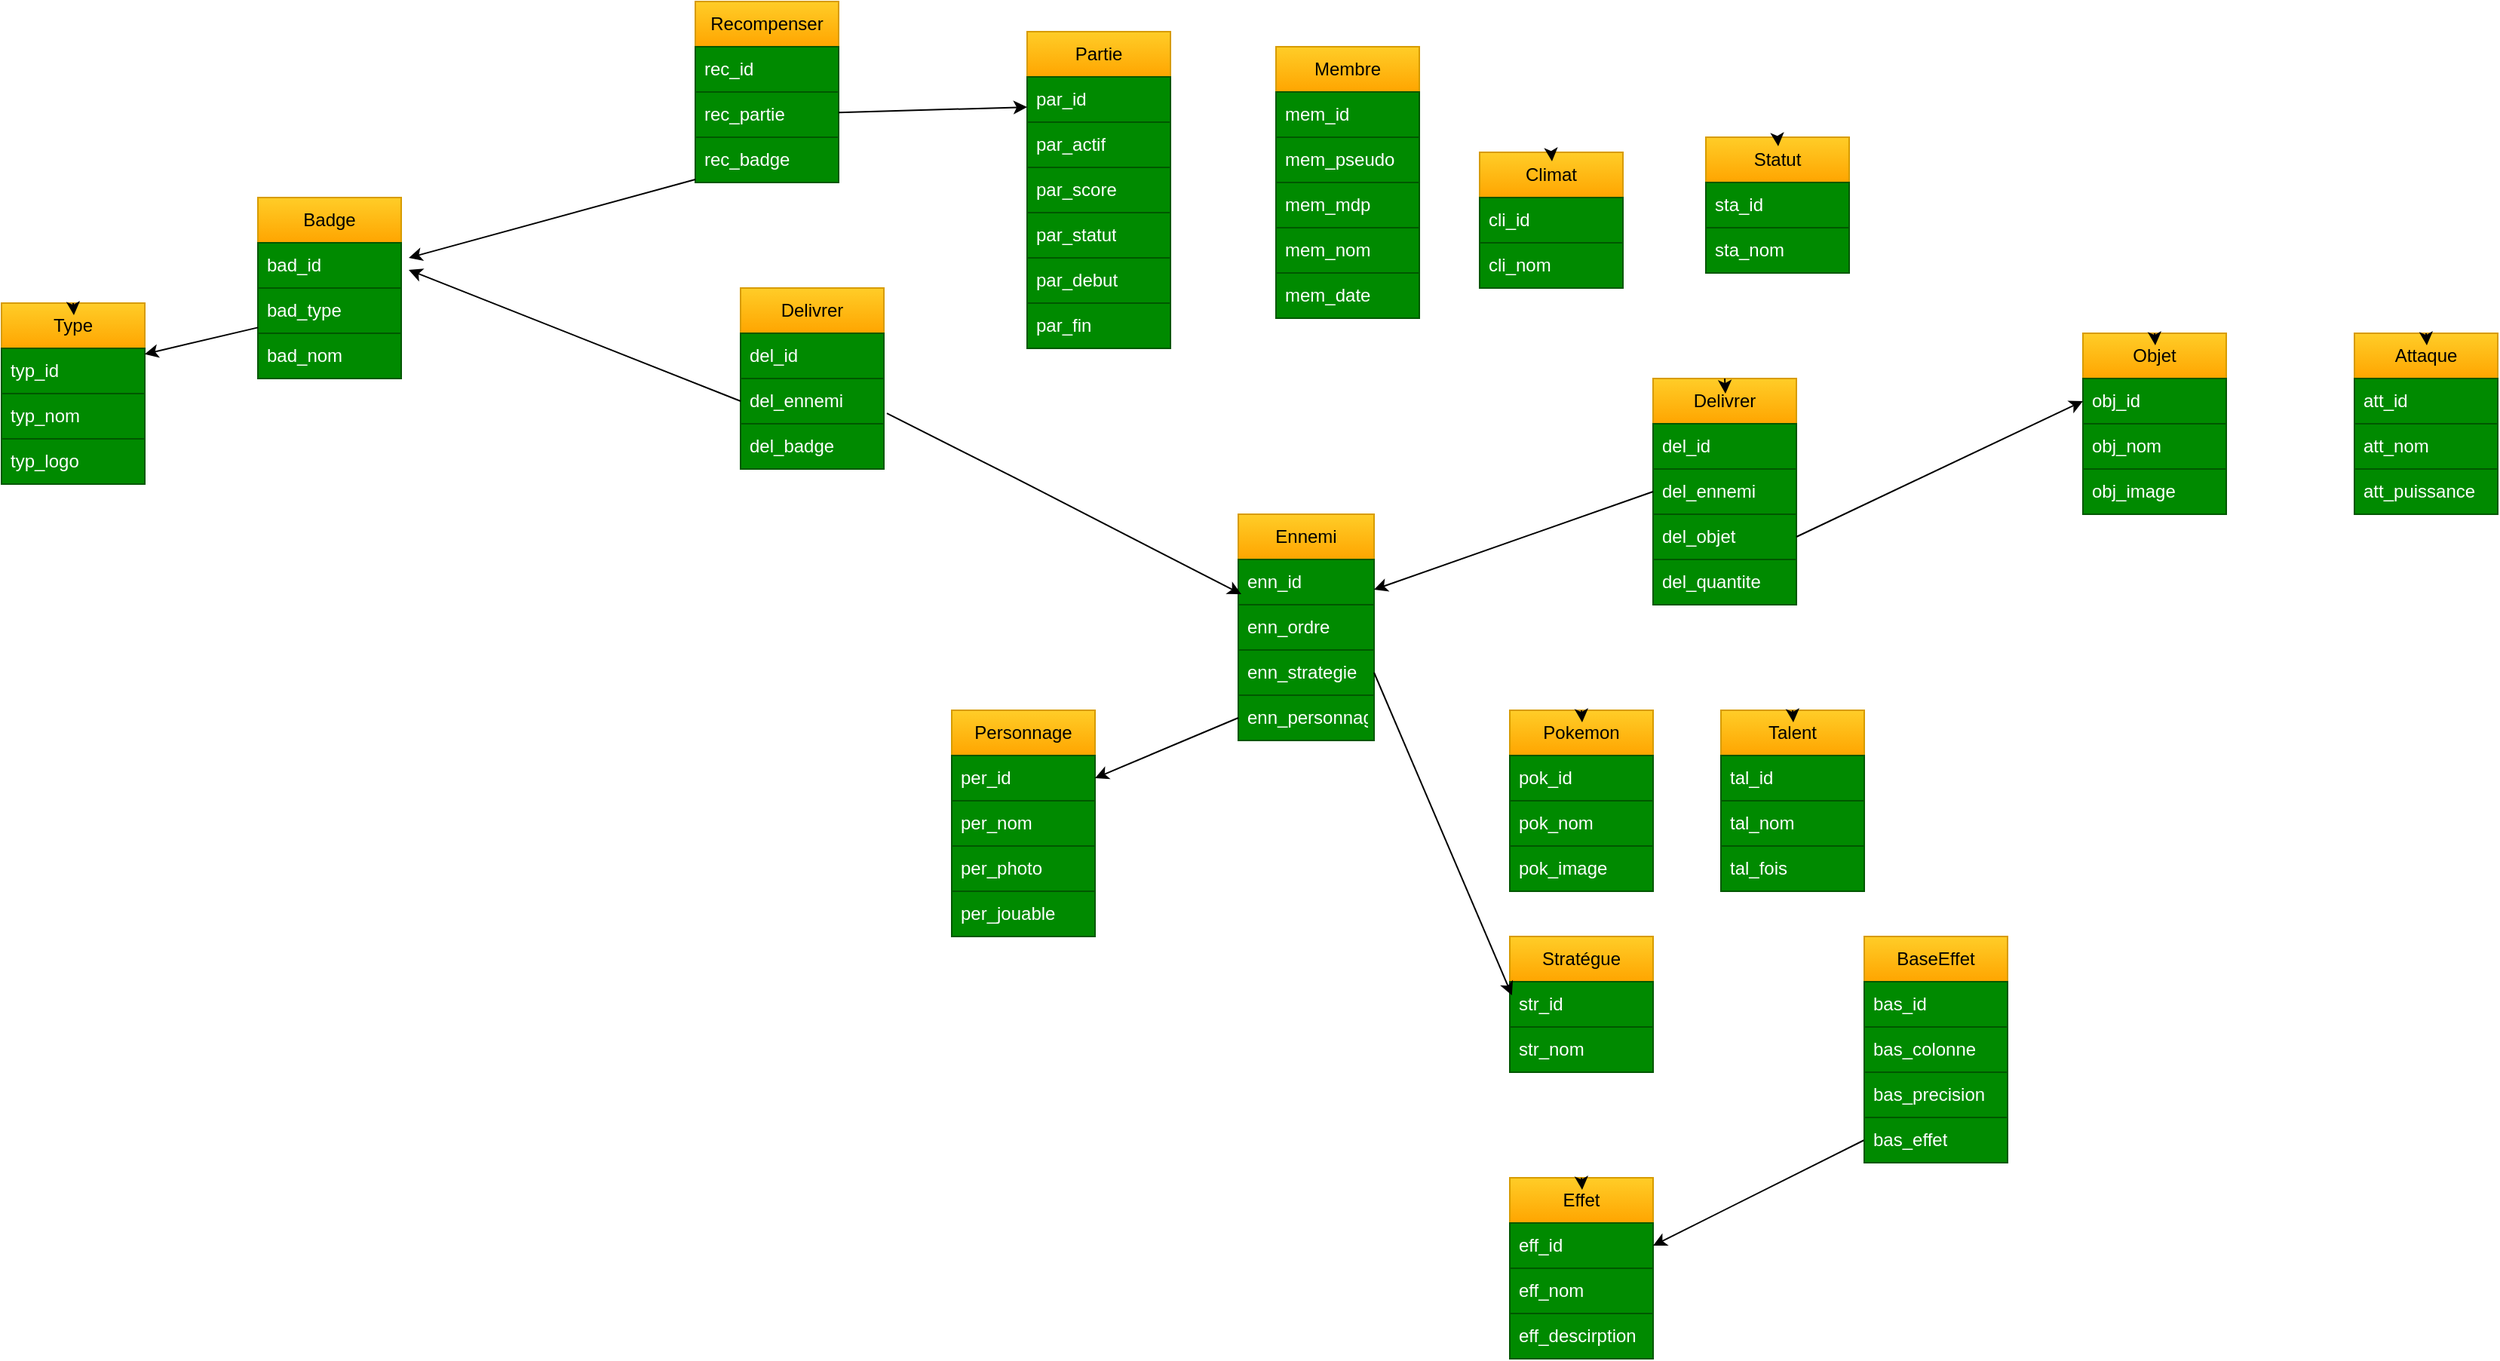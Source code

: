 <mxfile>
    <diagram id="fLEz5AJsVweU66UUWRUw" name="Page-1">
        <mxGraphModel dx="3069" dy="916" grid="1" gridSize="10" guides="1" tooltips="1" connect="1" arrows="1" fold="1" page="1" pageScale="1" pageWidth="850" pageHeight="1100" math="0" shadow="0">
            <root>
                <mxCell id="0"/>
                <mxCell id="1" parent="0"/>
                <mxCell id="2" value="Partie" style="swimlane;fontStyle=0;childLayout=stackLayout;horizontal=1;startSize=30;horizontalStack=0;resizeParent=1;resizeParentMax=0;resizeLast=0;collapsible=1;marginBottom=0;whiteSpace=wrap;html=1;fillColor=#ffcd28;strokeColor=#d79b00;gradientColor=#ffa500;" parent="1" vertex="1">
                    <mxGeometry x="-120" y="190" width="95" height="210" as="geometry"/>
                </mxCell>
                <mxCell id="3" value="par_id" style="text;strokeColor=#005700;fillColor=#008a00;align=left;verticalAlign=middle;spacingLeft=4;spacingRight=4;overflow=hidden;points=[[0,0.5],[1,0.5]];portConstraint=eastwest;rotatable=0;whiteSpace=wrap;html=1;fontColor=#ffffff;" parent="2" vertex="1">
                    <mxGeometry y="30" width="95" height="30" as="geometry"/>
                </mxCell>
                <mxCell id="4" value="par_actif" style="text;strokeColor=#005700;fillColor=#008a00;align=left;verticalAlign=middle;spacingLeft=4;spacingRight=4;overflow=hidden;points=[[0,0.5],[1,0.5]];portConstraint=eastwest;rotatable=0;whiteSpace=wrap;html=1;fontColor=#ffffff;" parent="2" vertex="1">
                    <mxGeometry y="60" width="95" height="30" as="geometry"/>
                </mxCell>
                <mxCell id="5" value="par_score" style="text;strokeColor=#005700;fillColor=#008a00;align=left;verticalAlign=middle;spacingLeft=4;spacingRight=4;overflow=hidden;points=[[0,0.5],[1,0.5]];portConstraint=eastwest;rotatable=0;whiteSpace=wrap;html=1;fontColor=#ffffff;" parent="2" vertex="1">
                    <mxGeometry y="90" width="95" height="30" as="geometry"/>
                </mxCell>
                <mxCell id="11" value="par_statut" style="text;strokeColor=#005700;fillColor=#008a00;align=left;verticalAlign=middle;spacingLeft=4;spacingRight=4;overflow=hidden;points=[[0,0.5],[1,0.5]];portConstraint=eastwest;rotatable=0;whiteSpace=wrap;html=1;fontColor=#ffffff;" parent="2" vertex="1">
                    <mxGeometry y="120" width="95" height="30" as="geometry"/>
                </mxCell>
                <mxCell id="12" value="par_debut" style="text;strokeColor=#005700;fillColor=#008a00;align=left;verticalAlign=middle;spacingLeft=4;spacingRight=4;overflow=hidden;points=[[0,0.5],[1,0.5]];portConstraint=eastwest;rotatable=0;whiteSpace=wrap;html=1;fontColor=#ffffff;" parent="2" vertex="1">
                    <mxGeometry y="150" width="95" height="30" as="geometry"/>
                </mxCell>
                <mxCell id="13" value="par_fin" style="text;strokeColor=#005700;fillColor=#008a00;align=left;verticalAlign=middle;spacingLeft=4;spacingRight=4;overflow=hidden;points=[[0,0.5],[1,0.5]];portConstraint=eastwest;rotatable=0;whiteSpace=wrap;html=1;fontColor=#ffffff;" parent="2" vertex="1">
                    <mxGeometry y="180" width="95" height="30" as="geometry"/>
                </mxCell>
                <mxCell id="22" value="Membre" style="swimlane;fontStyle=0;childLayout=stackLayout;horizontal=1;startSize=30;horizontalStack=0;resizeParent=1;resizeParentMax=0;resizeLast=0;collapsible=1;marginBottom=0;whiteSpace=wrap;html=1;fillColor=#ffcd28;strokeColor=#d79b00;gradientColor=#ffa500;" parent="1" vertex="1">
                    <mxGeometry x="45" y="200" width="95" height="180" as="geometry"/>
                </mxCell>
                <mxCell id="23" value="mem_id" style="text;strokeColor=#005700;fillColor=#008a00;align=left;verticalAlign=middle;spacingLeft=4;spacingRight=4;overflow=hidden;points=[[0,0.5],[1,0.5]];portConstraint=eastwest;rotatable=0;whiteSpace=wrap;html=1;fontColor=#ffffff;" parent="22" vertex="1">
                    <mxGeometry y="30" width="95" height="30" as="geometry"/>
                </mxCell>
                <mxCell id="24" value="mem_pseudo" style="text;strokeColor=#005700;fillColor=#008a00;align=left;verticalAlign=middle;spacingLeft=4;spacingRight=4;overflow=hidden;points=[[0,0.5],[1,0.5]];portConstraint=eastwest;rotatable=0;whiteSpace=wrap;html=1;fontColor=#ffffff;" parent="22" vertex="1">
                    <mxGeometry y="60" width="95" height="30" as="geometry"/>
                </mxCell>
                <mxCell id="25" value="mem_mdp" style="text;strokeColor=#005700;fillColor=#008a00;align=left;verticalAlign=middle;spacingLeft=4;spacingRight=4;overflow=hidden;points=[[0,0.5],[1,0.5]];portConstraint=eastwest;rotatable=0;whiteSpace=wrap;html=1;fontColor=#ffffff;" parent="22" vertex="1">
                    <mxGeometry y="90" width="95" height="30" as="geometry"/>
                </mxCell>
                <mxCell id="26" value="mem_nom" style="text;strokeColor=#005700;fillColor=#008a00;align=left;verticalAlign=middle;spacingLeft=4;spacingRight=4;overflow=hidden;points=[[0,0.5],[1,0.5]];portConstraint=eastwest;rotatable=0;whiteSpace=wrap;html=1;fontColor=#ffffff;" parent="22" vertex="1">
                    <mxGeometry y="120" width="95" height="30" as="geometry"/>
                </mxCell>
                <mxCell id="27" value="mem_date" style="text;strokeColor=#005700;fillColor=#008a00;align=left;verticalAlign=middle;spacingLeft=4;spacingRight=4;overflow=hidden;points=[[0,0.5],[1,0.5]];portConstraint=eastwest;rotatable=0;whiteSpace=wrap;html=1;fontColor=#ffffff;" parent="22" vertex="1">
                    <mxGeometry y="150" width="95" height="30" as="geometry"/>
                </mxCell>
                <mxCell id="28" value="Personnage" style="swimlane;fontStyle=0;childLayout=stackLayout;horizontal=1;startSize=30;horizontalStack=0;resizeParent=1;resizeParentMax=0;resizeLast=0;collapsible=1;marginBottom=0;whiteSpace=wrap;html=1;fillColor=#ffcd28;strokeColor=#d79b00;gradientColor=#ffa500;" parent="1" vertex="1">
                    <mxGeometry x="-170" y="640" width="95" height="150" as="geometry"/>
                </mxCell>
                <mxCell id="29" value="per_id" style="text;strokeColor=#005700;fillColor=#008a00;align=left;verticalAlign=middle;spacingLeft=4;spacingRight=4;overflow=hidden;points=[[0,0.5],[1,0.5]];portConstraint=eastwest;rotatable=0;whiteSpace=wrap;html=1;fontColor=#ffffff;" parent="28" vertex="1">
                    <mxGeometry y="30" width="95" height="30" as="geometry"/>
                </mxCell>
                <mxCell id="30" value="per_nom" style="text;strokeColor=#005700;fillColor=#008a00;align=left;verticalAlign=middle;spacingLeft=4;spacingRight=4;overflow=hidden;points=[[0,0.5],[1,0.5]];portConstraint=eastwest;rotatable=0;whiteSpace=wrap;html=1;fontColor=#ffffff;" parent="28" vertex="1">
                    <mxGeometry y="60" width="95" height="30" as="geometry"/>
                </mxCell>
                <mxCell id="31" value="per_photo" style="text;strokeColor=#005700;fillColor=#008a00;align=left;verticalAlign=middle;spacingLeft=4;spacingRight=4;overflow=hidden;points=[[0,0.5],[1,0.5]];portConstraint=eastwest;rotatable=0;whiteSpace=wrap;html=1;fontColor=#ffffff;" parent="28" vertex="1">
                    <mxGeometry y="90" width="95" height="30" as="geometry"/>
                </mxCell>
                <mxCell id="32" value="per_jouable" style="text;strokeColor=#005700;fillColor=#008a00;align=left;verticalAlign=middle;spacingLeft=4;spacingRight=4;overflow=hidden;points=[[0,0.5],[1,0.5]];portConstraint=eastwest;rotatable=0;whiteSpace=wrap;html=1;fontColor=#ffffff;" parent="28" vertex="1">
                    <mxGeometry y="120" width="95" height="30" as="geometry"/>
                </mxCell>
                <mxCell id="34" value="Type" style="swimlane;fontStyle=0;childLayout=stackLayout;horizontal=1;startSize=30;horizontalStack=0;resizeParent=1;resizeParentMax=0;resizeLast=0;collapsible=1;marginBottom=0;whiteSpace=wrap;html=1;fillColor=#ffcd28;strokeColor=#d79b00;gradientColor=#ffa500;" parent="1" vertex="1">
                    <mxGeometry x="-800" y="370" width="95" height="120" as="geometry"/>
                </mxCell>
                <mxCell id="35" value="typ_id" style="text;strokeColor=#005700;fillColor=#008a00;align=left;verticalAlign=middle;spacingLeft=4;spacingRight=4;overflow=hidden;points=[[0,0.5],[1,0.5]];portConstraint=eastwest;rotatable=0;whiteSpace=wrap;html=1;fontColor=#ffffff;" parent="34" vertex="1">
                    <mxGeometry y="30" width="95" height="30" as="geometry"/>
                </mxCell>
                <mxCell id="36" value="typ_nom" style="text;strokeColor=#005700;fillColor=#008a00;align=left;verticalAlign=middle;spacingLeft=4;spacingRight=4;overflow=hidden;points=[[0,0.5],[1,0.5]];portConstraint=eastwest;rotatable=0;whiteSpace=wrap;html=1;fontColor=#ffffff;" parent="34" vertex="1">
                    <mxGeometry y="60" width="95" height="30" as="geometry"/>
                </mxCell>
                <mxCell id="37" value="typ_logo" style="text;strokeColor=#005700;fillColor=#008a00;align=left;verticalAlign=middle;spacingLeft=4;spacingRight=4;overflow=hidden;points=[[0,0.5],[1,0.5]];portConstraint=eastwest;rotatable=0;whiteSpace=wrap;html=1;fontColor=#ffffff;" parent="34" vertex="1">
                    <mxGeometry y="90" width="95" height="30" as="geometry"/>
                </mxCell>
                <mxCell id="39" style="edgeStyle=none;html=1;exitX=0.5;exitY=0;exitDx=0;exitDy=0;entryX=0.505;entryY=0.067;entryDx=0;entryDy=0;entryPerimeter=0;" parent="1" source="34" target="34" edge="1">
                    <mxGeometry relative="1" as="geometry"/>
                </mxCell>
                <mxCell id="40" value="Badge" style="swimlane;fontStyle=0;childLayout=stackLayout;horizontal=1;startSize=30;horizontalStack=0;resizeParent=1;resizeParentMax=0;resizeLast=0;collapsible=1;marginBottom=0;whiteSpace=wrap;html=1;fillColor=#ffcd28;strokeColor=#d79b00;gradientColor=#ffa500;" parent="1" vertex="1">
                    <mxGeometry x="-630" y="300" width="95" height="120" as="geometry"/>
                </mxCell>
                <mxCell id="41" value="bad_id" style="text;strokeColor=#005700;fillColor=#008a00;align=left;verticalAlign=middle;spacingLeft=4;spacingRight=4;overflow=hidden;points=[[0,0.5],[1,0.5]];portConstraint=eastwest;rotatable=0;whiteSpace=wrap;html=1;fontColor=#ffffff;" parent="40" vertex="1">
                    <mxGeometry y="30" width="95" height="30" as="geometry"/>
                </mxCell>
                <mxCell id="42" value="bad_type" style="text;strokeColor=#005700;fillColor=#008a00;align=left;verticalAlign=middle;spacingLeft=4;spacingRight=4;overflow=hidden;points=[[0,0.5],[1,0.5]];portConstraint=eastwest;rotatable=0;whiteSpace=wrap;html=1;fontColor=#ffffff;" parent="40" vertex="1">
                    <mxGeometry y="60" width="95" height="30" as="geometry"/>
                </mxCell>
                <mxCell id="43" value="bad_nom" style="text;strokeColor=#005700;fillColor=#008a00;align=left;verticalAlign=middle;spacingLeft=4;spacingRight=4;overflow=hidden;points=[[0,0.5],[1,0.5]];portConstraint=eastwest;rotatable=0;whiteSpace=wrap;html=1;fontColor=#ffffff;" parent="40" vertex="1">
                    <mxGeometry y="90" width="95" height="30" as="geometry"/>
                </mxCell>
                <mxCell id="45" style="edgeStyle=none;html=1;" parent="1" source="42" target="35" edge="1">
                    <mxGeometry relative="1" as="geometry"/>
                </mxCell>
                <mxCell id="51" value="Pokemon" style="swimlane;fontStyle=0;childLayout=stackLayout;horizontal=1;startSize=30;horizontalStack=0;resizeParent=1;resizeParentMax=0;resizeLast=0;collapsible=1;marginBottom=0;whiteSpace=wrap;html=1;fillColor=#ffcd28;strokeColor=#d79b00;gradientColor=#ffa500;" parent="1" vertex="1">
                    <mxGeometry x="200" y="640" width="95" height="120" as="geometry"/>
                </mxCell>
                <mxCell id="52" value="pok_id" style="text;strokeColor=#005700;fillColor=#008a00;align=left;verticalAlign=middle;spacingLeft=4;spacingRight=4;overflow=hidden;points=[[0,0.5],[1,0.5]];portConstraint=eastwest;rotatable=0;whiteSpace=wrap;html=1;fontColor=#ffffff;" parent="51" vertex="1">
                    <mxGeometry y="30" width="95" height="30" as="geometry"/>
                </mxCell>
                <mxCell id="53" value="pok_nom" style="text;strokeColor=#005700;fillColor=#008a00;align=left;verticalAlign=middle;spacingLeft=4;spacingRight=4;overflow=hidden;points=[[0,0.5],[1,0.5]];portConstraint=eastwest;rotatable=0;whiteSpace=wrap;html=1;fontColor=#ffffff;" parent="51" vertex="1">
                    <mxGeometry y="60" width="95" height="30" as="geometry"/>
                </mxCell>
                <mxCell id="54" value="pok_image" style="text;strokeColor=#005700;fillColor=#008a00;align=left;verticalAlign=middle;spacingLeft=4;spacingRight=4;overflow=hidden;points=[[0,0.5],[1,0.5]];portConstraint=eastwest;rotatable=0;whiteSpace=wrap;html=1;fontColor=#ffffff;" parent="51" vertex="1">
                    <mxGeometry y="90" width="95" height="30" as="geometry"/>
                </mxCell>
                <mxCell id="55" style="edgeStyle=none;html=1;exitX=0.5;exitY=0;exitDx=0;exitDy=0;entryX=0.505;entryY=0.067;entryDx=0;entryDy=0;entryPerimeter=0;" parent="1" source="51" target="51" edge="1">
                    <mxGeometry relative="1" as="geometry"/>
                </mxCell>
                <mxCell id="56" value="Talent" style="swimlane;fontStyle=0;childLayout=stackLayout;horizontal=1;startSize=30;horizontalStack=0;resizeParent=1;resizeParentMax=0;resizeLast=0;collapsible=1;marginBottom=0;whiteSpace=wrap;html=1;fillColor=#ffcd28;strokeColor=#d79b00;gradientColor=#ffa500;" parent="1" vertex="1">
                    <mxGeometry x="340" y="640" width="95" height="120" as="geometry"/>
                </mxCell>
                <mxCell id="57" value="tal_id" style="text;strokeColor=#005700;fillColor=#008a00;align=left;verticalAlign=middle;spacingLeft=4;spacingRight=4;overflow=hidden;points=[[0,0.5],[1,0.5]];portConstraint=eastwest;rotatable=0;whiteSpace=wrap;html=1;fontColor=#ffffff;" parent="56" vertex="1">
                    <mxGeometry y="30" width="95" height="30" as="geometry"/>
                </mxCell>
                <mxCell id="58" value="tal_nom" style="text;strokeColor=#005700;fillColor=#008a00;align=left;verticalAlign=middle;spacingLeft=4;spacingRight=4;overflow=hidden;points=[[0,0.5],[1,0.5]];portConstraint=eastwest;rotatable=0;whiteSpace=wrap;html=1;fontColor=#ffffff;" parent="56" vertex="1">
                    <mxGeometry y="60" width="95" height="30" as="geometry"/>
                </mxCell>
                <mxCell id="59" value="tal_fois" style="text;strokeColor=#005700;fillColor=#008a00;align=left;verticalAlign=middle;spacingLeft=4;spacingRight=4;overflow=hidden;points=[[0,0.5],[1,0.5]];portConstraint=eastwest;rotatable=0;whiteSpace=wrap;html=1;fontColor=#ffffff;" parent="56" vertex="1">
                    <mxGeometry y="90" width="95" height="30" as="geometry"/>
                </mxCell>
                <mxCell id="60" style="edgeStyle=none;html=1;exitX=0.5;exitY=0;exitDx=0;exitDy=0;entryX=0.505;entryY=0.067;entryDx=0;entryDy=0;entryPerimeter=0;" parent="1" source="56" target="56" edge="1">
                    <mxGeometry relative="1" as="geometry"/>
                </mxCell>
                <mxCell id="61" value="Attaque" style="swimlane;fontStyle=0;childLayout=stackLayout;horizontal=1;startSize=30;horizontalStack=0;resizeParent=1;resizeParentMax=0;resizeLast=0;collapsible=1;marginBottom=0;whiteSpace=wrap;html=1;fillColor=#ffcd28;strokeColor=#d79b00;gradientColor=#ffa500;" parent="1" vertex="1">
                    <mxGeometry x="760" y="390" width="95" height="120" as="geometry"/>
                </mxCell>
                <mxCell id="62" value="att_id" style="text;strokeColor=#005700;fillColor=#008a00;align=left;verticalAlign=middle;spacingLeft=4;spacingRight=4;overflow=hidden;points=[[0,0.5],[1,0.5]];portConstraint=eastwest;rotatable=0;whiteSpace=wrap;html=1;fontColor=#ffffff;" parent="61" vertex="1">
                    <mxGeometry y="30" width="95" height="30" as="geometry"/>
                </mxCell>
                <mxCell id="63" value="att_nom" style="text;strokeColor=#005700;fillColor=#008a00;align=left;verticalAlign=middle;spacingLeft=4;spacingRight=4;overflow=hidden;points=[[0,0.5],[1,0.5]];portConstraint=eastwest;rotatable=0;whiteSpace=wrap;html=1;fontColor=#ffffff;" parent="61" vertex="1">
                    <mxGeometry y="60" width="95" height="30" as="geometry"/>
                </mxCell>
                <mxCell id="64" value="att_puissance" style="text;strokeColor=#005700;fillColor=#008a00;align=left;verticalAlign=middle;spacingLeft=4;spacingRight=4;overflow=hidden;points=[[0,0.5],[1,0.5]];portConstraint=eastwest;rotatable=0;whiteSpace=wrap;html=1;fontColor=#ffffff;" parent="61" vertex="1">
                    <mxGeometry y="90" width="95" height="30" as="geometry"/>
                </mxCell>
                <mxCell id="65" style="edgeStyle=none;html=1;exitX=0.5;exitY=0;exitDx=0;exitDy=0;entryX=0.505;entryY=0.067;entryDx=0;entryDy=0;entryPerimeter=0;" parent="1" source="61" target="61" edge="1">
                    <mxGeometry relative="1" as="geometry"/>
                </mxCell>
                <mxCell id="74" value="BaseEffet" style="swimlane;fontStyle=0;childLayout=stackLayout;horizontal=1;startSize=30;horizontalStack=0;resizeParent=1;resizeParentMax=0;resizeLast=0;collapsible=1;marginBottom=0;whiteSpace=wrap;html=1;fillColor=#ffcd28;strokeColor=#d79b00;gradientColor=#ffa500;" parent="1" vertex="1">
                    <mxGeometry x="435" y="790" width="95" height="120" as="geometry"/>
                </mxCell>
                <mxCell id="75" value="bas_id" style="text;strokeColor=#005700;fillColor=#008a00;align=left;verticalAlign=middle;spacingLeft=4;spacingRight=4;overflow=hidden;points=[[0,0.5],[1,0.5]];portConstraint=eastwest;rotatable=0;whiteSpace=wrap;html=1;fontColor=#ffffff;" parent="74" vertex="1">
                    <mxGeometry y="30" width="95" height="30" as="geometry"/>
                </mxCell>
                <mxCell id="76" value="bas_colonne" style="text;strokeColor=#005700;fillColor=#008a00;align=left;verticalAlign=middle;spacingLeft=4;spacingRight=4;overflow=hidden;points=[[0,0.5],[1,0.5]];portConstraint=eastwest;rotatable=0;whiteSpace=wrap;html=1;fontColor=#ffffff;" parent="74" vertex="1">
                    <mxGeometry y="60" width="95" height="30" as="geometry"/>
                </mxCell>
                <mxCell id="77" value="bas_precision" style="text;strokeColor=#005700;fillColor=#008a00;align=left;verticalAlign=middle;spacingLeft=4;spacingRight=4;overflow=hidden;points=[[0,0.5],[1,0.5]];portConstraint=eastwest;rotatable=0;whiteSpace=wrap;html=1;fontColor=#ffffff;" parent="74" vertex="1">
                    <mxGeometry y="90" width="95" height="30" as="geometry"/>
                </mxCell>
                <mxCell id="79" value="Effet" style="swimlane;fontStyle=0;childLayout=stackLayout;horizontal=1;startSize=30;horizontalStack=0;resizeParent=1;resizeParentMax=0;resizeLast=0;collapsible=1;marginBottom=0;whiteSpace=wrap;html=1;fillColor=#ffcd28;strokeColor=#d79b00;gradientColor=#ffa500;" parent="1" vertex="1">
                    <mxGeometry x="200" y="950" width="95" height="120" as="geometry"/>
                </mxCell>
                <mxCell id="80" value="eff_id" style="text;strokeColor=#005700;fillColor=#008a00;align=left;verticalAlign=middle;spacingLeft=4;spacingRight=4;overflow=hidden;points=[[0,0.5],[1,0.5]];portConstraint=eastwest;rotatable=0;whiteSpace=wrap;html=1;fontColor=#ffffff;" parent="79" vertex="1">
                    <mxGeometry y="30" width="95" height="30" as="geometry"/>
                </mxCell>
                <mxCell id="81" value="eff_nom" style="text;strokeColor=#005700;fillColor=#008a00;align=left;verticalAlign=middle;spacingLeft=4;spacingRight=4;overflow=hidden;points=[[0,0.5],[1,0.5]];portConstraint=eastwest;rotatable=0;whiteSpace=wrap;html=1;fontColor=#ffffff;" parent="79" vertex="1">
                    <mxGeometry y="60" width="95" height="30" as="geometry"/>
                </mxCell>
                <mxCell id="82" value="eff_descirption" style="text;strokeColor=#005700;fillColor=#008a00;align=left;verticalAlign=middle;spacingLeft=4;spacingRight=4;overflow=hidden;points=[[0,0.5],[1,0.5]];portConstraint=eastwest;rotatable=0;whiteSpace=wrap;html=1;fontColor=#ffffff;" parent="79" vertex="1">
                    <mxGeometry y="90" width="95" height="30" as="geometry"/>
                </mxCell>
                <mxCell id="83" style="edgeStyle=none;html=1;exitX=0.5;exitY=0;exitDx=0;exitDy=0;entryX=0.505;entryY=0.067;entryDx=0;entryDy=0;entryPerimeter=0;" parent="1" source="79" target="79" edge="1">
                    <mxGeometry relative="1" as="geometry"/>
                </mxCell>
                <mxCell id="85" style="edgeStyle=none;html=1;entryX=1;entryY=0.5;entryDx=0;entryDy=0;exitX=0;exitY=0.5;exitDx=0;exitDy=0;" parent="1" source="84" target="80" edge="1">
                    <mxGeometry relative="1" as="geometry">
                        <mxPoint x="430" y="930" as="sourcePoint"/>
                    </mxGeometry>
                </mxCell>
                <mxCell id="84" value="bas_effet" style="text;strokeColor=#005700;fillColor=#008a00;align=left;verticalAlign=middle;spacingLeft=4;spacingRight=4;overflow=hidden;points=[[0,0.5],[1,0.5]];portConstraint=eastwest;rotatable=0;whiteSpace=wrap;html=1;fontColor=#ffffff;" parent="1" vertex="1">
                    <mxGeometry x="435" y="910" width="95" height="30" as="geometry"/>
                </mxCell>
                <mxCell id="91" value="Stratégue" style="swimlane;fontStyle=0;childLayout=stackLayout;horizontal=1;startSize=30;horizontalStack=0;resizeParent=1;resizeParentMax=0;resizeLast=0;collapsible=1;marginBottom=0;whiteSpace=wrap;html=1;fillColor=#ffcd28;strokeColor=#d79b00;gradientColor=#ffa500;" parent="1" vertex="1">
                    <mxGeometry x="200" y="790" width="95" height="90" as="geometry"/>
                </mxCell>
                <mxCell id="92" value="str_id" style="text;strokeColor=#005700;fillColor=#008a00;align=left;verticalAlign=middle;spacingLeft=4;spacingRight=4;overflow=hidden;points=[[0,0.5],[1,0.5]];portConstraint=eastwest;rotatable=0;whiteSpace=wrap;html=1;fontColor=#ffffff;" parent="91" vertex="1">
                    <mxGeometry y="30" width="95" height="30" as="geometry"/>
                </mxCell>
                <mxCell id="93" value="str_nom" style="text;strokeColor=#005700;fillColor=#008a00;align=left;verticalAlign=middle;spacingLeft=4;spacingRight=4;overflow=hidden;points=[[0,0.5],[1,0.5]];portConstraint=eastwest;rotatable=0;whiteSpace=wrap;html=1;fontColor=#ffffff;" parent="91" vertex="1">
                    <mxGeometry y="60" width="95" height="30" as="geometry"/>
                </mxCell>
                <mxCell id="97" value="Statut" style="swimlane;fontStyle=0;childLayout=stackLayout;horizontal=1;startSize=30;horizontalStack=0;resizeParent=1;resizeParentMax=0;resizeLast=0;collapsible=1;marginBottom=0;whiteSpace=wrap;html=1;fillColor=#ffcd28;strokeColor=#d79b00;gradientColor=#ffa500;" vertex="1" parent="1">
                    <mxGeometry x="330" y="260" width="95" height="90" as="geometry"/>
                </mxCell>
                <mxCell id="98" value="sta_id" style="text;strokeColor=#005700;fillColor=#008a00;align=left;verticalAlign=middle;spacingLeft=4;spacingRight=4;overflow=hidden;points=[[0,0.5],[1,0.5]];portConstraint=eastwest;rotatable=0;whiteSpace=wrap;html=1;fontColor=#ffffff;" vertex="1" parent="97">
                    <mxGeometry y="30" width="95" height="30" as="geometry"/>
                </mxCell>
                <mxCell id="99" value="sta_nom" style="text;strokeColor=#005700;fillColor=#008a00;align=left;verticalAlign=middle;spacingLeft=4;spacingRight=4;overflow=hidden;points=[[0,0.5],[1,0.5]];portConstraint=eastwest;rotatable=0;whiteSpace=wrap;html=1;fontColor=#ffffff;" vertex="1" parent="97">
                    <mxGeometry y="60" width="95" height="30" as="geometry"/>
                </mxCell>
                <mxCell id="101" style="edgeStyle=none;html=1;exitX=0.5;exitY=0;exitDx=0;exitDy=0;entryX=0.505;entryY=0.067;entryDx=0;entryDy=0;entryPerimeter=0;" edge="1" parent="1" source="97" target="97">
                    <mxGeometry relative="1" as="geometry"/>
                </mxCell>
                <mxCell id="107" value="Ennemi" style="swimlane;fontStyle=0;childLayout=stackLayout;horizontal=1;startSize=30;horizontalStack=0;resizeParent=1;resizeParentMax=0;resizeLast=0;collapsible=1;marginBottom=0;whiteSpace=wrap;html=1;fillColor=#ffcd28;strokeColor=#d79b00;gradientColor=#ffa500;" vertex="1" parent="1">
                    <mxGeometry x="20" y="510" width="90" height="150" as="geometry"/>
                </mxCell>
                <mxCell id="108" value="enn_id" style="text;strokeColor=#005700;fillColor=#008a00;align=left;verticalAlign=middle;spacingLeft=4;spacingRight=4;overflow=hidden;points=[[0,0.5],[1,0.5]];portConstraint=eastwest;rotatable=0;whiteSpace=wrap;html=1;fontColor=#ffffff;" vertex="1" parent="107">
                    <mxGeometry y="30" width="90" height="30" as="geometry"/>
                </mxCell>
                <mxCell id="109" value="enn_ordre" style="text;strokeColor=#005700;fillColor=#008a00;align=left;verticalAlign=middle;spacingLeft=4;spacingRight=4;overflow=hidden;points=[[0,0.5],[1,0.5]];portConstraint=eastwest;rotatable=0;whiteSpace=wrap;html=1;fontColor=#ffffff;" vertex="1" parent="107">
                    <mxGeometry y="60" width="90" height="30" as="geometry"/>
                </mxCell>
                <mxCell id="110" value="enn_strategie" style="text;strokeColor=#005700;fillColor=#008a00;align=left;verticalAlign=middle;spacingLeft=4;spacingRight=4;overflow=hidden;points=[[0,0.5],[1,0.5]];portConstraint=eastwest;rotatable=0;whiteSpace=wrap;html=1;fontColor=#ffffff;" vertex="1" parent="107">
                    <mxGeometry y="90" width="90" height="30" as="geometry"/>
                </mxCell>
                <mxCell id="111" value="enn_personnage" style="text;strokeColor=#005700;fillColor=#008a00;align=left;verticalAlign=middle;spacingLeft=4;spacingRight=4;overflow=hidden;points=[[0,0.5],[1,0.5]];portConstraint=eastwest;rotatable=0;whiteSpace=wrap;html=1;fontColor=#ffffff;" vertex="1" parent="107">
                    <mxGeometry y="120" width="90" height="30" as="geometry"/>
                </mxCell>
                <mxCell id="112" style="edgeStyle=none;html=1;entryX=0.015;entryY=0.3;entryDx=0;entryDy=0;entryPerimeter=0;exitX=1;exitY=0.5;exitDx=0;exitDy=0;" edge="1" parent="1" source="110" target="92">
                    <mxGeometry relative="1" as="geometry">
                        <mxPoint x="40" y="875" as="sourcePoint"/>
                    </mxGeometry>
                </mxCell>
                <mxCell id="113" style="edgeStyle=none;html=1;entryX=1;entryY=0.5;entryDx=0;entryDy=0;exitX=0;exitY=0.5;exitDx=0;exitDy=0;" edge="1" parent="1" source="111" target="29">
                    <mxGeometry relative="1" as="geometry">
                        <mxPoint x="-50" y="910" as="sourcePoint"/>
                    </mxGeometry>
                </mxCell>
                <mxCell id="114" value="Climat" style="swimlane;fontStyle=0;childLayout=stackLayout;horizontal=1;startSize=30;horizontalStack=0;resizeParent=1;resizeParentMax=0;resizeLast=0;collapsible=1;marginBottom=0;whiteSpace=wrap;html=1;fillColor=#ffcd28;strokeColor=#d79b00;gradientColor=#ffa500;" vertex="1" parent="1">
                    <mxGeometry x="180" y="270" width="95" height="90" as="geometry"/>
                </mxCell>
                <mxCell id="115" value="cli_id" style="text;strokeColor=#005700;fillColor=#008a00;align=left;verticalAlign=middle;spacingLeft=4;spacingRight=4;overflow=hidden;points=[[0,0.5],[1,0.5]];portConstraint=eastwest;rotatable=0;whiteSpace=wrap;html=1;fontColor=#ffffff;" vertex="1" parent="114">
                    <mxGeometry y="30" width="95" height="30" as="geometry"/>
                </mxCell>
                <mxCell id="116" value="cli_nom" style="text;strokeColor=#005700;fillColor=#008a00;align=left;verticalAlign=middle;spacingLeft=4;spacingRight=4;overflow=hidden;points=[[0,0.5],[1,0.5]];portConstraint=eastwest;rotatable=0;whiteSpace=wrap;html=1;fontColor=#ffffff;" vertex="1" parent="114">
                    <mxGeometry y="60" width="95" height="30" as="geometry"/>
                </mxCell>
                <mxCell id="117" style="edgeStyle=none;html=1;exitX=0.5;exitY=0;exitDx=0;exitDy=0;entryX=0.505;entryY=0.067;entryDx=0;entryDy=0;entryPerimeter=0;" edge="1" parent="1" source="114" target="114">
                    <mxGeometry relative="1" as="geometry"/>
                </mxCell>
                <mxCell id="118" value="Recompenser" style="swimlane;fontStyle=0;childLayout=stackLayout;horizontal=1;startSize=30;horizontalStack=0;resizeParent=1;resizeParentMax=0;resizeLast=0;collapsible=1;marginBottom=0;whiteSpace=wrap;html=1;fillColor=#ffcd28;strokeColor=#d79b00;gradientColor=#ffa500;" vertex="1" parent="1">
                    <mxGeometry x="-340" y="170" width="95" height="120" as="geometry"/>
                </mxCell>
                <mxCell id="119" value="rec_id" style="text;strokeColor=#005700;fillColor=#008a00;align=left;verticalAlign=middle;spacingLeft=4;spacingRight=4;overflow=hidden;points=[[0,0.5],[1,0.5]];portConstraint=eastwest;rotatable=0;whiteSpace=wrap;html=1;fontColor=#ffffff;" vertex="1" parent="118">
                    <mxGeometry y="30" width="95" height="30" as="geometry"/>
                </mxCell>
                <mxCell id="120" value="rec_partie" style="text;strokeColor=#005700;fillColor=#008a00;align=left;verticalAlign=middle;spacingLeft=4;spacingRight=4;overflow=hidden;points=[[0,0.5],[1,0.5]];portConstraint=eastwest;rotatable=0;whiteSpace=wrap;html=1;fontColor=#ffffff;" vertex="1" parent="118">
                    <mxGeometry y="60" width="95" height="30" as="geometry"/>
                </mxCell>
                <mxCell id="121" value="rec_badge" style="text;strokeColor=#005700;fillColor=#008a00;align=left;verticalAlign=middle;spacingLeft=4;spacingRight=4;overflow=hidden;points=[[0,0.5],[1,0.5]];portConstraint=eastwest;rotatable=0;whiteSpace=wrap;html=1;fontColor=#ffffff;" vertex="1" parent="118">
                    <mxGeometry y="90" width="95" height="30" as="geometry"/>
                </mxCell>
                <mxCell id="122" style="edgeStyle=none;html=1;entryX=0;entryY=0.667;entryDx=0;entryDy=0;entryPerimeter=0;" edge="1" parent="1" source="120" target="3">
                    <mxGeometry relative="1" as="geometry"/>
                </mxCell>
                <mxCell id="123" style="edgeStyle=none;html=1;" edge="1" parent="1" source="121">
                    <mxGeometry relative="1" as="geometry">
                        <mxPoint x="-530" y="340.0" as="targetPoint"/>
                    </mxGeometry>
                </mxCell>
                <mxCell id="124" value="Delivrer" style="swimlane;fontStyle=0;childLayout=stackLayout;horizontal=1;startSize=30;horizontalStack=0;resizeParent=1;resizeParentMax=0;resizeLast=0;collapsible=1;marginBottom=0;whiteSpace=wrap;html=1;fillColor=#ffcd28;strokeColor=#d79b00;gradientColor=#ffa500;" vertex="1" parent="1">
                    <mxGeometry x="-310" y="360" width="95" height="120" as="geometry"/>
                </mxCell>
                <mxCell id="125" value="del_id" style="text;strokeColor=#005700;fillColor=#008a00;align=left;verticalAlign=middle;spacingLeft=4;spacingRight=4;overflow=hidden;points=[[0,0.5],[1,0.5]];portConstraint=eastwest;rotatable=0;whiteSpace=wrap;html=1;fontColor=#ffffff;" vertex="1" parent="124">
                    <mxGeometry y="30" width="95" height="30" as="geometry"/>
                </mxCell>
                <mxCell id="126" value="del_ennemi" style="text;strokeColor=#005700;fillColor=#008a00;align=left;verticalAlign=middle;spacingLeft=4;spacingRight=4;overflow=hidden;points=[[0,0.5],[1,0.5]];portConstraint=eastwest;rotatable=0;whiteSpace=wrap;html=1;fontColor=#ffffff;" vertex="1" parent="124">
                    <mxGeometry y="60" width="95" height="30" as="geometry"/>
                </mxCell>
                <mxCell id="127" value="del_badge" style="text;strokeColor=#005700;fillColor=#008a00;align=left;verticalAlign=middle;spacingLeft=4;spacingRight=4;overflow=hidden;points=[[0,0.5],[1,0.5]];portConstraint=eastwest;rotatable=0;whiteSpace=wrap;html=1;fontColor=#ffffff;" vertex="1" parent="124">
                    <mxGeometry y="90" width="95" height="30" as="geometry"/>
                </mxCell>
                <mxCell id="128" style="edgeStyle=none;html=1;entryX=0.022;entryY=0.767;entryDx=0;entryDy=0;exitX=1.021;exitY=0.767;exitDx=0;exitDy=0;exitPerimeter=0;entryPerimeter=0;" edge="1" parent="1" source="126" target="108">
                    <mxGeometry relative="1" as="geometry">
                        <Array as="points">
                            <mxPoint x="-120" y="490"/>
                        </Array>
                    </mxGeometry>
                </mxCell>
                <mxCell id="129" style="edgeStyle=none;html=1;exitX=0;exitY=0.5;exitDx=0;exitDy=0;" edge="1" parent="1" source="126">
                    <mxGeometry relative="1" as="geometry">
                        <mxPoint x="-530" y="348" as="targetPoint"/>
                        <Array as="points"/>
                    </mxGeometry>
                </mxCell>
                <mxCell id="140" value="Objet" style="swimlane;fontStyle=0;childLayout=stackLayout;horizontal=1;startSize=30;horizontalStack=0;resizeParent=1;resizeParentMax=0;resizeLast=0;collapsible=1;marginBottom=0;whiteSpace=wrap;html=1;fillColor=#ffcd28;strokeColor=#d79b00;gradientColor=#ffa500;" vertex="1" parent="1">
                    <mxGeometry x="580" y="390" width="95" height="120" as="geometry"/>
                </mxCell>
                <mxCell id="141" value="obj_id" style="text;strokeColor=#005700;fillColor=#008a00;align=left;verticalAlign=middle;spacingLeft=4;spacingRight=4;overflow=hidden;points=[[0,0.5],[1,0.5]];portConstraint=eastwest;rotatable=0;whiteSpace=wrap;html=1;fontColor=#ffffff;" vertex="1" parent="140">
                    <mxGeometry y="30" width="95" height="30" as="geometry"/>
                </mxCell>
                <mxCell id="142" value="obj_nom" style="text;strokeColor=#005700;fillColor=#008a00;align=left;verticalAlign=middle;spacingLeft=4;spacingRight=4;overflow=hidden;points=[[0,0.5],[1,0.5]];portConstraint=eastwest;rotatable=0;whiteSpace=wrap;html=1;fontColor=#ffffff;" vertex="1" parent="140">
                    <mxGeometry y="60" width="95" height="30" as="geometry"/>
                </mxCell>
                <mxCell id="143" value="obj_image" style="text;strokeColor=#005700;fillColor=#008a00;align=left;verticalAlign=middle;spacingLeft=4;spacingRight=4;overflow=hidden;points=[[0,0.5],[1,0.5]];portConstraint=eastwest;rotatable=0;whiteSpace=wrap;html=1;fontColor=#ffffff;" vertex="1" parent="140">
                    <mxGeometry y="90" width="95" height="30" as="geometry"/>
                </mxCell>
                <mxCell id="144" style="edgeStyle=none;html=1;exitX=0.5;exitY=0;exitDx=0;exitDy=0;entryX=0.505;entryY=0.067;entryDx=0;entryDy=0;entryPerimeter=0;" edge="1" parent="1" source="140" target="140">
                    <mxGeometry relative="1" as="geometry"/>
                </mxCell>
                <mxCell id="145" value="Delivrer" style="swimlane;fontStyle=0;childLayout=stackLayout;horizontal=1;startSize=30;horizontalStack=0;resizeParent=1;resizeParentMax=0;resizeLast=0;collapsible=1;marginBottom=0;whiteSpace=wrap;html=1;fillColor=#ffcd28;strokeColor=#d79b00;gradientColor=#ffa500;" vertex="1" parent="1">
                    <mxGeometry x="295" y="420" width="95" height="150" as="geometry"/>
                </mxCell>
                <mxCell id="146" value="del_id" style="text;strokeColor=#005700;fillColor=#008a00;align=left;verticalAlign=middle;spacingLeft=4;spacingRight=4;overflow=hidden;points=[[0,0.5],[1,0.5]];portConstraint=eastwest;rotatable=0;whiteSpace=wrap;html=1;fontColor=#ffffff;" vertex="1" parent="145">
                    <mxGeometry y="30" width="95" height="30" as="geometry"/>
                </mxCell>
                <mxCell id="151" value="del_ennemi" style="text;strokeColor=#005700;fillColor=#008a00;align=left;verticalAlign=middle;spacingLeft=4;spacingRight=4;overflow=hidden;points=[[0,0.5],[1,0.5]];portConstraint=eastwest;rotatable=0;whiteSpace=wrap;html=1;fontColor=#ffffff;" vertex="1" parent="145">
                    <mxGeometry y="60" width="95" height="30" as="geometry"/>
                </mxCell>
                <mxCell id="147" value="del_objet" style="text;strokeColor=#005700;fillColor=#008a00;align=left;verticalAlign=middle;spacingLeft=4;spacingRight=4;overflow=hidden;points=[[0,0.5],[1,0.5]];portConstraint=eastwest;rotatable=0;whiteSpace=wrap;html=1;fontColor=#ffffff;" vertex="1" parent="145">
                    <mxGeometry y="90" width="95" height="30" as="geometry"/>
                </mxCell>
                <mxCell id="148" value="del_objet" style="text;strokeColor=#005700;fillColor=#008a00;align=left;verticalAlign=middle;spacingLeft=4;spacingRight=4;overflow=hidden;points=[[0,0.5],[1,0.5]];portConstraint=eastwest;rotatable=0;whiteSpace=wrap;html=1;fontColor=#ffffff;" vertex="1" parent="145">
                    <mxGeometry y="120" width="95" height="30" as="geometry"/>
                </mxCell>
                <mxCell id="149" style="edgeStyle=none;html=1;exitX=0.5;exitY=0;exitDx=0;exitDy=0;entryX=0.505;entryY=0.067;entryDx=0;entryDy=0;entryPerimeter=0;" edge="1" parent="1" source="145" target="145">
                    <mxGeometry relative="1" as="geometry"/>
                </mxCell>
                <mxCell id="150" value="del_quantite" style="text;strokeColor=#005700;fillColor=#008a00;align=left;verticalAlign=middle;spacingLeft=4;spacingRight=4;overflow=hidden;points=[[0,0.5],[1,0.5]];portConstraint=eastwest;rotatable=0;whiteSpace=wrap;html=1;fontColor=#ffffff;" vertex="1" parent="1">
                    <mxGeometry x="295" y="540" width="95" height="30" as="geometry"/>
                </mxCell>
                <mxCell id="152" style="edgeStyle=none;html=1;exitX=0;exitY=0.5;exitDx=0;exitDy=0;" edge="1" parent="1" source="151">
                    <mxGeometry relative="1" as="geometry">
                        <mxPoint x="110" y="560" as="targetPoint"/>
                    </mxGeometry>
                </mxCell>
                <mxCell id="153" style="edgeStyle=none;html=1;exitX=1;exitY=0.5;exitDx=0;exitDy=0;entryX=0;entryY=0.5;entryDx=0;entryDy=0;" edge="1" parent="1" source="147" target="141">
                    <mxGeometry relative="1" as="geometry"/>
                </mxCell>
            </root>
        </mxGraphModel>
    </diagram>
</mxfile>